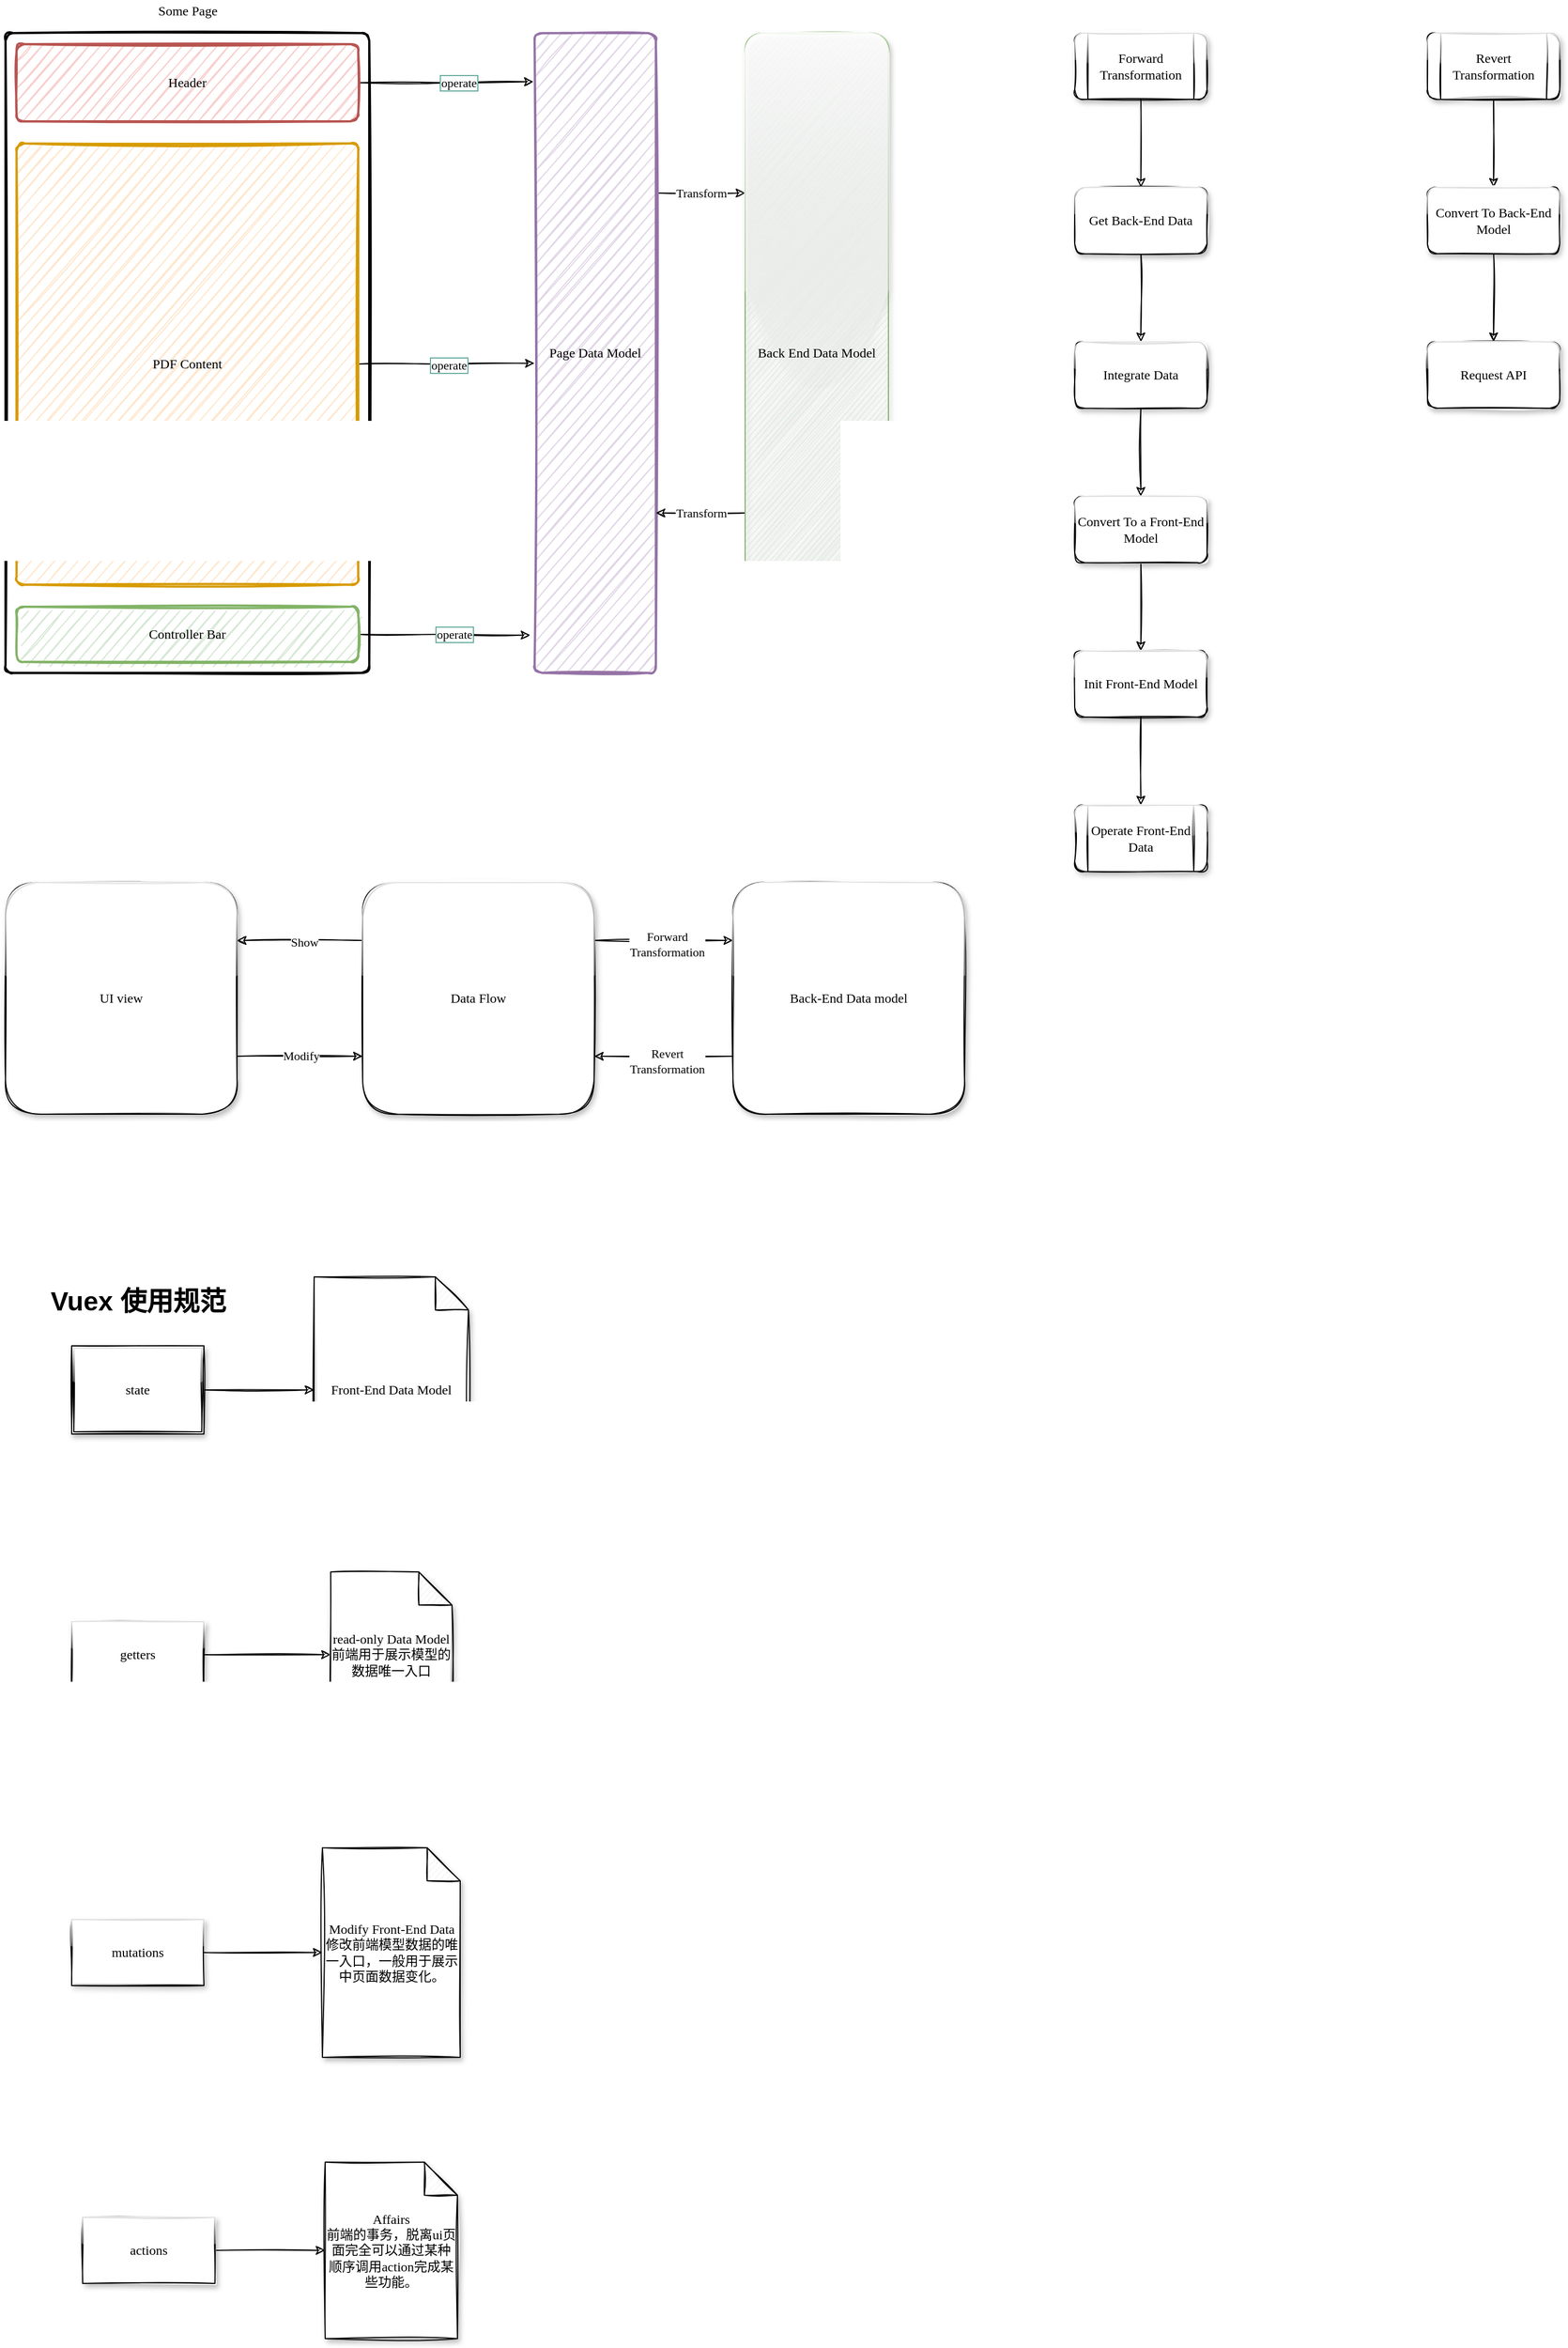 <mxfile version="14.1.2" type="github"><diagram id="ufc3UpPQxjtCwLvqwBDd" name="Page-1"><mxGraphModel dx="946" dy="531" grid="1" gridSize="10" guides="1" tooltips="1" connect="1" arrows="1" fold="1" page="1" pageScale="1" pageWidth="827" pageHeight="1169" math="0" shadow="0"><root><mxCell id="0"/><mxCell id="1" parent="0"/><mxCell id="4br2IXSDRD2dIp-kTlyZ-7" value="" style="rounded=1;whiteSpace=wrap;html=1;absoluteArcSize=1;arcSize=14;strokeWidth=2;shadow=0;sketch=1;fontFamily=Comic Sans MS;" vertex="1" parent="1"><mxGeometry x="80" y="60" width="330" height="580" as="geometry"/></mxCell><mxCell id="4br2IXSDRD2dIp-kTlyZ-12" style="edgeStyle=orthogonalEdgeStyle;rounded=0;sketch=1;orthogonalLoop=1;jettySize=auto;html=1;exitX=1;exitY=0.5;exitDx=0;exitDy=0;entryX=-0.009;entryY=0.076;entryDx=0;entryDy=0;entryPerimeter=0;shadow=0;fontFamily=Comic Sans MS;" edge="1" parent="1" source="4br2IXSDRD2dIp-kTlyZ-8" target="4br2IXSDRD2dIp-kTlyZ-11"><mxGeometry relative="1" as="geometry"/></mxCell><mxCell id="4br2IXSDRD2dIp-kTlyZ-15" value="operate" style="edgeLabel;html=1;align=center;verticalAlign=middle;resizable=0;points=[];fontFamily=Comic Sans MS;labelBorderColor=#67AB9F;" vertex="1" connectable="0" parent="4br2IXSDRD2dIp-kTlyZ-12"><mxGeometry x="-0.111" y="1" relative="1" as="geometry"><mxPoint x="20" y="1" as="offset"/></mxGeometry></mxCell><mxCell id="4br2IXSDRD2dIp-kTlyZ-8" value="Header" style="rounded=1;whiteSpace=wrap;html=1;absoluteArcSize=1;arcSize=14;strokeWidth=2;shadow=0;sketch=1;fontFamily=Comic Sans MS;fillColor=#f8cecc;strokeColor=#b85450;" vertex="1" parent="1"><mxGeometry x="90" y="70" width="310" height="70" as="geometry"/></mxCell><mxCell id="4br2IXSDRD2dIp-kTlyZ-13" style="edgeStyle=orthogonalEdgeStyle;rounded=0;sketch=1;orthogonalLoop=1;jettySize=auto;html=1;exitX=1;exitY=0.5;exitDx=0;exitDy=0;entryX=0;entryY=0.516;entryDx=0;entryDy=0;entryPerimeter=0;shadow=0;fontFamily=Comic Sans MS;" edge="1" parent="1" source="4br2IXSDRD2dIp-kTlyZ-9" target="4br2IXSDRD2dIp-kTlyZ-11"><mxGeometry relative="1" as="geometry"/></mxCell><mxCell id="4br2IXSDRD2dIp-kTlyZ-16" value="operate" style="edgeLabel;html=1;align=center;verticalAlign=middle;resizable=0;points=[];fontFamily=Comic Sans MS;labelBorderColor=#67AB9F;" vertex="1" connectable="0" parent="4br2IXSDRD2dIp-kTlyZ-13"><mxGeometry x="0.025" y="-1" relative="1" as="geometry"><mxPoint as="offset"/></mxGeometry></mxCell><mxCell id="4br2IXSDRD2dIp-kTlyZ-9" value="PDF Content" style="rounded=1;whiteSpace=wrap;html=1;absoluteArcSize=1;arcSize=14;strokeWidth=2;shadow=0;sketch=1;fontFamily=Comic Sans MS;fillColor=#ffe6cc;strokeColor=#d79b00;" vertex="1" parent="1"><mxGeometry x="90" y="160" width="310" height="400" as="geometry"/></mxCell><mxCell id="4br2IXSDRD2dIp-kTlyZ-14" style="edgeStyle=orthogonalEdgeStyle;rounded=0;sketch=1;orthogonalLoop=1;jettySize=auto;html=1;exitX=1;exitY=0.5;exitDx=0;exitDy=0;entryX=-0.036;entryY=0.941;entryDx=0;entryDy=0;entryPerimeter=0;shadow=0;fontFamily=Comic Sans MS;" edge="1" parent="1" source="4br2IXSDRD2dIp-kTlyZ-10" target="4br2IXSDRD2dIp-kTlyZ-11"><mxGeometry relative="1" as="geometry"/></mxCell><mxCell id="4br2IXSDRD2dIp-kTlyZ-17" value="operate" style="edgeLabel;html=1;align=center;verticalAlign=middle;resizable=0;points=[];fontFamily=Comic Sans MS;labelBorderColor=#67AB9F;" vertex="1" connectable="0" parent="4br2IXSDRD2dIp-kTlyZ-14"><mxGeometry x="-0.026" relative="1" as="geometry"><mxPoint x="10" as="offset"/></mxGeometry></mxCell><mxCell id="4br2IXSDRD2dIp-kTlyZ-10" value="Controller Bar" style="rounded=1;whiteSpace=wrap;html=1;absoluteArcSize=1;arcSize=14;strokeWidth=2;shadow=0;sketch=1;fontFamily=Comic Sans MS;fillColor=#d5e8d4;strokeColor=#82b366;" vertex="1" parent="1"><mxGeometry x="90" y="580" width="310" height="50" as="geometry"/></mxCell><mxCell id="4br2IXSDRD2dIp-kTlyZ-32" style="edgeStyle=orthogonalEdgeStyle;rounded=0;sketch=1;orthogonalLoop=1;jettySize=auto;html=1;exitX=1;exitY=0.25;exitDx=0;exitDy=0;entryX=0;entryY=0.25;entryDx=0;entryDy=0;shadow=0;fontFamily=Comic Sans MS;" edge="1" parent="1" source="4br2IXSDRD2dIp-kTlyZ-11" target="4br2IXSDRD2dIp-kTlyZ-31"><mxGeometry relative="1" as="geometry"/></mxCell><mxCell id="4br2IXSDRD2dIp-kTlyZ-33" value="Transform" style="edgeLabel;html=1;align=center;verticalAlign=middle;resizable=0;points=[];fontFamily=Comic Sans MS;" vertex="1" connectable="0" parent="4br2IXSDRD2dIp-kTlyZ-32"><mxGeometry relative="1" as="geometry"><mxPoint as="offset"/></mxGeometry></mxCell><mxCell id="4br2IXSDRD2dIp-kTlyZ-11" value="Page Data Model" style="rounded=1;whiteSpace=wrap;html=1;absoluteArcSize=1;arcSize=14;strokeWidth=2;shadow=0;sketch=1;fontFamily=Comic Sans MS;fillColor=#e1d5e7;strokeColor=#9673a6;" vertex="1" parent="1"><mxGeometry x="560" y="60" width="110" height="580" as="geometry"/></mxCell><mxCell id="4br2IXSDRD2dIp-kTlyZ-18" value="Some Page" style="text;html=1;strokeColor=none;fillColor=none;align=center;verticalAlign=middle;whiteSpace=wrap;rounded=0;shadow=0;sketch=1;fontFamily=Comic Sans MS;" vertex="1" parent="1"><mxGeometry x="202.5" y="30" width="85" height="20" as="geometry"/></mxCell><mxCell id="4br2IXSDRD2dIp-kTlyZ-37" style="edgeStyle=orthogonalEdgeStyle;rounded=0;sketch=1;orthogonalLoop=1;jettySize=auto;html=1;exitX=1;exitY=0.75;exitDx=0;exitDy=0;entryX=0;entryY=0.75;entryDx=0;entryDy=0;shadow=0;fontFamily=Comic Sans MS;" edge="1" parent="1" source="4br2IXSDRD2dIp-kTlyZ-23" target="4br2IXSDRD2dIp-kTlyZ-24"><mxGeometry relative="1" as="geometry"/></mxCell><mxCell id="4br2IXSDRD2dIp-kTlyZ-38" value="Modify" style="edgeLabel;html=1;align=center;verticalAlign=middle;resizable=0;points=[];fontFamily=Comic Sans MS;" vertex="1" connectable="0" parent="4br2IXSDRD2dIp-kTlyZ-37"><mxGeometry x="-0.114" y="2" relative="1" as="geometry"><mxPoint x="7" y="1" as="offset"/></mxGeometry></mxCell><mxCell id="4br2IXSDRD2dIp-kTlyZ-23" value="UI view" style="whiteSpace=wrap;html=1;aspect=fixed;rounded=1;shadow=1;glass=1;sketch=1;strokeWidth=1;fillColor=#ffffff;gradientColor=none;fontFamily=Comic Sans MS;" vertex="1" parent="1"><mxGeometry x="80" y="830" width="210" height="210" as="geometry"/></mxCell><mxCell id="4br2IXSDRD2dIp-kTlyZ-35" style="edgeStyle=orthogonalEdgeStyle;rounded=0;sketch=1;orthogonalLoop=1;jettySize=auto;html=1;exitX=0;exitY=0.25;exitDx=0;exitDy=0;entryX=1;entryY=0.25;entryDx=0;entryDy=0;shadow=0;fontFamily=Comic Sans MS;" edge="1" parent="1" source="4br2IXSDRD2dIp-kTlyZ-24" target="4br2IXSDRD2dIp-kTlyZ-23"><mxGeometry relative="1" as="geometry"/></mxCell><mxCell id="4br2IXSDRD2dIp-kTlyZ-36" value="Show" style="edgeLabel;html=1;align=center;verticalAlign=middle;resizable=0;points=[];fontFamily=Comic Sans MS;" vertex="1" connectable="0" parent="4br2IXSDRD2dIp-kTlyZ-35"><mxGeometry x="0.381" y="1" relative="1" as="geometry"><mxPoint x="25" as="offset"/></mxGeometry></mxCell><mxCell id="4br2IXSDRD2dIp-kTlyZ-58" style="edgeStyle=orthogonalEdgeStyle;rounded=0;sketch=1;orthogonalLoop=1;jettySize=auto;html=1;exitX=1;exitY=0.25;exitDx=0;exitDy=0;entryX=0;entryY=0.25;entryDx=0;entryDy=0;shadow=0;fontFamily=Comic Sans MS;" edge="1" parent="1" source="4br2IXSDRD2dIp-kTlyZ-24" target="4br2IXSDRD2dIp-kTlyZ-57"><mxGeometry relative="1" as="geometry"/></mxCell><mxCell id="4br2IXSDRD2dIp-kTlyZ-59" value="Forward&lt;br&gt;Transformation" style="edgeLabel;html=1;align=center;verticalAlign=middle;resizable=0;points=[];fontFamily=Comic Sans MS;" vertex="1" connectable="0" parent="4br2IXSDRD2dIp-kTlyZ-58"><mxGeometry x="-0.299" y="-2" relative="1" as="geometry"><mxPoint x="22" y="1" as="offset"/></mxGeometry></mxCell><mxCell id="4br2IXSDRD2dIp-kTlyZ-24" value="Data Flow" style="whiteSpace=wrap;html=1;aspect=fixed;rounded=1;shadow=1;glass=1;sketch=1;strokeWidth=1;fillColor=#ffffff;gradientColor=none;fontFamily=Comic Sans MS;" vertex="1" parent="1"><mxGeometry x="404" y="830" width="210" height="210" as="geometry"/></mxCell><mxCell id="4br2IXSDRD2dIp-kTlyZ-34" value="Transform" style="edgeStyle=orthogonalEdgeStyle;rounded=0;sketch=1;orthogonalLoop=1;jettySize=auto;html=1;exitX=0;exitY=0.75;exitDx=0;exitDy=0;entryX=1;entryY=0.75;entryDx=0;entryDy=0;shadow=0;fontFamily=Comic Sans MS;" edge="1" parent="1" source="4br2IXSDRD2dIp-kTlyZ-31" target="4br2IXSDRD2dIp-kTlyZ-11"><mxGeometry relative="1" as="geometry"/></mxCell><mxCell id="4br2IXSDRD2dIp-kTlyZ-31" value="Back End Data Model" style="rounded=1;whiteSpace=wrap;html=1;shadow=1;glass=1;sketch=1;strokeWidth=1;fillColor=#d5e8d4;fontFamily=Comic Sans MS;strokeColor=#82b366;" vertex="1" parent="1"><mxGeometry x="751" y="60" width="130" height="580" as="geometry"/></mxCell><mxCell id="4br2IXSDRD2dIp-kTlyZ-43" value="" style="edgeStyle=orthogonalEdgeStyle;rounded=0;sketch=1;orthogonalLoop=1;jettySize=auto;html=1;shadow=0;fontFamily=Comic Sans MS;" edge="1" parent="1" source="4br2IXSDRD2dIp-kTlyZ-40" target="4br2IXSDRD2dIp-kTlyZ-42"><mxGeometry relative="1" as="geometry"/></mxCell><mxCell id="4br2IXSDRD2dIp-kTlyZ-40" value="Forward Transformation" style="shape=process;whiteSpace=wrap;html=1;backgroundOutline=1;rounded=1;shadow=1;fontFamily=Comic Sans MS;strokeWidth=1;glass=1;sketch=1;" vertex="1" parent="1"><mxGeometry x="1050" y="60" width="120" height="60" as="geometry"/></mxCell><mxCell id="4br2IXSDRD2dIp-kTlyZ-45" value="" style="edgeStyle=orthogonalEdgeStyle;rounded=0;sketch=1;orthogonalLoop=1;jettySize=auto;html=1;shadow=0;fontFamily=Comic Sans MS;" edge="1" parent="1" source="4br2IXSDRD2dIp-kTlyZ-42" target="4br2IXSDRD2dIp-kTlyZ-44"><mxGeometry relative="1" as="geometry"/></mxCell><mxCell id="4br2IXSDRD2dIp-kTlyZ-42" value="Get Back-End Data" style="whiteSpace=wrap;html=1;rounded=1;shadow=1;fontFamily=Comic Sans MS;strokeWidth=1;glass=1;sketch=1;" vertex="1" parent="1"><mxGeometry x="1050" y="200" width="120" height="60" as="geometry"/></mxCell><mxCell id="4br2IXSDRD2dIp-kTlyZ-47" value="" style="edgeStyle=orthogonalEdgeStyle;rounded=0;sketch=1;orthogonalLoop=1;jettySize=auto;html=1;shadow=0;fontFamily=Comic Sans MS;" edge="1" parent="1" source="4br2IXSDRD2dIp-kTlyZ-44" target="4br2IXSDRD2dIp-kTlyZ-46"><mxGeometry relative="1" as="geometry"/></mxCell><mxCell id="4br2IXSDRD2dIp-kTlyZ-44" value="Integrate Data" style="whiteSpace=wrap;html=1;rounded=1;shadow=1;fontFamily=Comic Sans MS;strokeWidth=1;glass=1;sketch=1;" vertex="1" parent="1"><mxGeometry x="1050" y="340" width="120" height="60" as="geometry"/></mxCell><mxCell id="4br2IXSDRD2dIp-kTlyZ-49" value="" style="edgeStyle=orthogonalEdgeStyle;rounded=0;sketch=1;orthogonalLoop=1;jettySize=auto;html=1;shadow=0;fontFamily=Comic Sans MS;" edge="1" parent="1" source="4br2IXSDRD2dIp-kTlyZ-46" target="4br2IXSDRD2dIp-kTlyZ-48"><mxGeometry relative="1" as="geometry"/></mxCell><mxCell id="4br2IXSDRD2dIp-kTlyZ-46" value="Convert To a Front-End Model" style="whiteSpace=wrap;html=1;rounded=1;shadow=1;fontFamily=Comic Sans MS;strokeWidth=1;glass=1;sketch=1;" vertex="1" parent="1"><mxGeometry x="1050" y="480" width="120" height="60" as="geometry"/></mxCell><mxCell id="4br2IXSDRD2dIp-kTlyZ-51" value="" style="edgeStyle=orthogonalEdgeStyle;rounded=0;sketch=1;orthogonalLoop=1;jettySize=auto;html=1;shadow=0;fontFamily=Comic Sans MS;" edge="1" parent="1" source="4br2IXSDRD2dIp-kTlyZ-48" target="4br2IXSDRD2dIp-kTlyZ-50"><mxGeometry relative="1" as="geometry"/></mxCell><mxCell id="4br2IXSDRD2dIp-kTlyZ-48" value="Init Front-End Model" style="whiteSpace=wrap;html=1;rounded=1;shadow=1;fontFamily=Comic Sans MS;strokeWidth=1;glass=1;sketch=1;" vertex="1" parent="1"><mxGeometry x="1050" y="620" width="120" height="60" as="geometry"/></mxCell><mxCell id="4br2IXSDRD2dIp-kTlyZ-50" value="Operate Front-End Data" style="shape=process;whiteSpace=wrap;html=1;backgroundOutline=1;rounded=1;shadow=1;fontFamily=Comic Sans MS;strokeWidth=1;glass=1;sketch=1;" vertex="1" parent="1"><mxGeometry x="1050" y="760" width="120" height="60" as="geometry"/></mxCell><mxCell id="4br2IXSDRD2dIp-kTlyZ-54" value="" style="edgeStyle=orthogonalEdgeStyle;rounded=0;sketch=1;orthogonalLoop=1;jettySize=auto;html=1;shadow=0;fontFamily=Comic Sans MS;" edge="1" parent="1" source="4br2IXSDRD2dIp-kTlyZ-52" target="4br2IXSDRD2dIp-kTlyZ-53"><mxGeometry relative="1" as="geometry"/></mxCell><mxCell id="4br2IXSDRD2dIp-kTlyZ-52" value="Revert Transformation" style="shape=process;whiteSpace=wrap;html=1;backgroundOutline=1;rounded=1;shadow=1;glass=1;sketch=1;strokeWidth=1;fillColor=#ffffff;gradientColor=none;fontFamily=Comic Sans MS;" vertex="1" parent="1"><mxGeometry x="1370" y="60" width="120" height="60" as="geometry"/></mxCell><mxCell id="4br2IXSDRD2dIp-kTlyZ-56" value="" style="edgeStyle=orthogonalEdgeStyle;rounded=0;sketch=1;orthogonalLoop=1;jettySize=auto;html=1;shadow=0;fontFamily=Comic Sans MS;" edge="1" parent="1" source="4br2IXSDRD2dIp-kTlyZ-53" target="4br2IXSDRD2dIp-kTlyZ-55"><mxGeometry relative="1" as="geometry"/></mxCell><mxCell id="4br2IXSDRD2dIp-kTlyZ-53" value="Convert To Back-End Model" style="whiteSpace=wrap;html=1;rounded=1;shadow=1;fontFamily=Comic Sans MS;strokeWidth=1;glass=1;sketch=1;" vertex="1" parent="1"><mxGeometry x="1370" y="200" width="120" height="60" as="geometry"/></mxCell><mxCell id="4br2IXSDRD2dIp-kTlyZ-55" value="Request API" style="whiteSpace=wrap;html=1;rounded=1;shadow=1;fontFamily=Comic Sans MS;strokeWidth=1;glass=1;sketch=1;" vertex="1" parent="1"><mxGeometry x="1370" y="340" width="120" height="60" as="geometry"/></mxCell><mxCell id="4br2IXSDRD2dIp-kTlyZ-60" style="edgeStyle=orthogonalEdgeStyle;rounded=0;sketch=1;orthogonalLoop=1;jettySize=auto;html=1;exitX=0;exitY=0.75;exitDx=0;exitDy=0;entryX=1;entryY=0.75;entryDx=0;entryDy=0;shadow=0;fontFamily=Comic Sans MS;" edge="1" parent="1" source="4br2IXSDRD2dIp-kTlyZ-57" target="4br2IXSDRD2dIp-kTlyZ-24"><mxGeometry relative="1" as="geometry"/></mxCell><mxCell id="4br2IXSDRD2dIp-kTlyZ-61" value="Revert&lt;br&gt;Transformation" style="edgeLabel;html=1;align=center;verticalAlign=middle;resizable=0;points=[];fontFamily=Comic Sans MS;" vertex="1" connectable="0" parent="4br2IXSDRD2dIp-kTlyZ-60"><mxGeometry x="0.079" y="4" relative="1" as="geometry"><mxPoint x="8" as="offset"/></mxGeometry></mxCell><mxCell id="4br2IXSDRD2dIp-kTlyZ-57" value="Back-End Data model" style="whiteSpace=wrap;html=1;aspect=fixed;rounded=1;shadow=1;glass=1;sketch=1;strokeWidth=1;fillColor=#ffffff;gradientColor=none;fontFamily=Comic Sans MS;" vertex="1" parent="1"><mxGeometry x="740" y="830" width="210" height="210" as="geometry"/></mxCell><mxCell id="4br2IXSDRD2dIp-kTlyZ-65" value="" style="edgeStyle=orthogonalEdgeStyle;rounded=0;sketch=1;orthogonalLoop=1;jettySize=auto;html=1;shadow=0;fontFamily=Comic Sans MS;" edge="1" parent="1" source="4br2IXSDRD2dIp-kTlyZ-62" target="4br2IXSDRD2dIp-kTlyZ-64"><mxGeometry relative="1" as="geometry"/></mxCell><mxCell id="4br2IXSDRD2dIp-kTlyZ-62" value="state" style="shape=ext;double=1;rounded=0;whiteSpace=wrap;html=1;shadow=1;glass=1;sketch=1;strokeWidth=1;fillColor=#ffffff;gradientColor=none;fontFamily=Comic Sans MS;" vertex="1" parent="1"><mxGeometry x="140" y="1250" width="120" height="80" as="geometry"/></mxCell><mxCell id="4br2IXSDRD2dIp-kTlyZ-63" value="Vuex 使用规范" style="text;strokeColor=none;fillColor=none;html=1;fontSize=24;fontStyle=1;verticalAlign=middle;align=center;rounded=1;shadow=1;glass=1;sketch=1;" vertex="1" parent="1"><mxGeometry x="90" y="1190" width="220" height="40" as="geometry"/></mxCell><mxCell id="4br2IXSDRD2dIp-kTlyZ-64" value="Front-End Data Model" style="shape=note;whiteSpace=wrap;html=1;backgroundOutline=1;darkOpacity=0.05;rounded=0;shadow=1;fontFamily=Comic Sans MS;strokeWidth=1;glass=1;sketch=1;" vertex="1" parent="1"><mxGeometry x="360" y="1187.5" width="140" height="205" as="geometry"/></mxCell><mxCell id="4br2IXSDRD2dIp-kTlyZ-68" value="" style="edgeStyle=orthogonalEdgeStyle;rounded=0;sketch=1;orthogonalLoop=1;jettySize=auto;html=1;shadow=0;fontFamily=Comic Sans MS;" edge="1" parent="1" source="4br2IXSDRD2dIp-kTlyZ-66" target="4br2IXSDRD2dIp-kTlyZ-67"><mxGeometry relative="1" as="geometry"/></mxCell><mxCell id="4br2IXSDRD2dIp-kTlyZ-66" value="getters" style="rounded=0;whiteSpace=wrap;html=1;shadow=1;glass=1;sketch=1;strokeWidth=1;fillColor=#ffffff;gradientColor=none;fontFamily=Comic Sans MS;" vertex="1" parent="1"><mxGeometry x="140" y="1500" width="120" height="60" as="geometry"/></mxCell><mxCell id="4br2IXSDRD2dIp-kTlyZ-67" value="read-only Data Model&lt;br&gt;前端用于展示模型的数据唯一入口" style="shape=note;whiteSpace=wrap;html=1;backgroundOutline=1;darkOpacity=0.05;rounded=0;shadow=1;fontFamily=Comic Sans MS;strokeWidth=1;glass=1;sketch=1;" vertex="1" parent="1"><mxGeometry x="375" y="1455" width="110" height="150" as="geometry"/></mxCell><mxCell id="4br2IXSDRD2dIp-kTlyZ-71" value="" style="edgeStyle=orthogonalEdgeStyle;rounded=0;sketch=1;orthogonalLoop=1;jettySize=auto;html=1;shadow=0;fontFamily=Comic Sans MS;" edge="1" parent="1" source="4br2IXSDRD2dIp-kTlyZ-69" target="4br2IXSDRD2dIp-kTlyZ-70"><mxGeometry relative="1" as="geometry"/></mxCell><mxCell id="4br2IXSDRD2dIp-kTlyZ-69" value="mutations" style="rounded=0;whiteSpace=wrap;html=1;shadow=1;glass=1;sketch=1;strokeWidth=1;fillColor=#ffffff;gradientColor=none;fontFamily=Comic Sans MS;" vertex="1" parent="1"><mxGeometry x="140" y="1770" width="120" height="60" as="geometry"/></mxCell><mxCell id="4br2IXSDRD2dIp-kTlyZ-70" value="Modify Front-End Data&lt;br&gt;修改前端模型数据的唯一入口，一般用于展示中页面数据变化。" style="shape=note;whiteSpace=wrap;html=1;backgroundOutline=1;darkOpacity=0.05;rounded=0;shadow=1;fontFamily=Comic Sans MS;strokeWidth=1;glass=1;sketch=1;" vertex="1" parent="1"><mxGeometry x="367.5" y="1705" width="125" height="190" as="geometry"/></mxCell><mxCell id="4br2IXSDRD2dIp-kTlyZ-75" value="" style="edgeStyle=orthogonalEdgeStyle;rounded=0;sketch=1;orthogonalLoop=1;jettySize=auto;html=1;shadow=0;fontFamily=Comic Sans MS;" edge="1" parent="1" source="4br2IXSDRD2dIp-kTlyZ-73" target="4br2IXSDRD2dIp-kTlyZ-74"><mxGeometry relative="1" as="geometry"/></mxCell><mxCell id="4br2IXSDRD2dIp-kTlyZ-73" value="actions" style="rounded=0;whiteSpace=wrap;html=1;shadow=1;glass=1;sketch=1;strokeWidth=1;fillColor=#ffffff;gradientColor=none;fontFamily=Comic Sans MS;" vertex="1" parent="1"><mxGeometry x="150" y="2040" width="120" height="60" as="geometry"/></mxCell><mxCell id="4br2IXSDRD2dIp-kTlyZ-74" value="Affairs&lt;br&gt;前端的事务，脱离ui页面完全可以通过某种顺序调用action完成某些功能。" style="shape=note;whiteSpace=wrap;html=1;backgroundOutline=1;darkOpacity=0.05;rounded=0;shadow=1;fontFamily=Comic Sans MS;strokeWidth=1;glass=1;sketch=1;" vertex="1" parent="1"><mxGeometry x="370" y="1990" width="120" height="160" as="geometry"/></mxCell></root></mxGraphModel></diagram></mxfile>